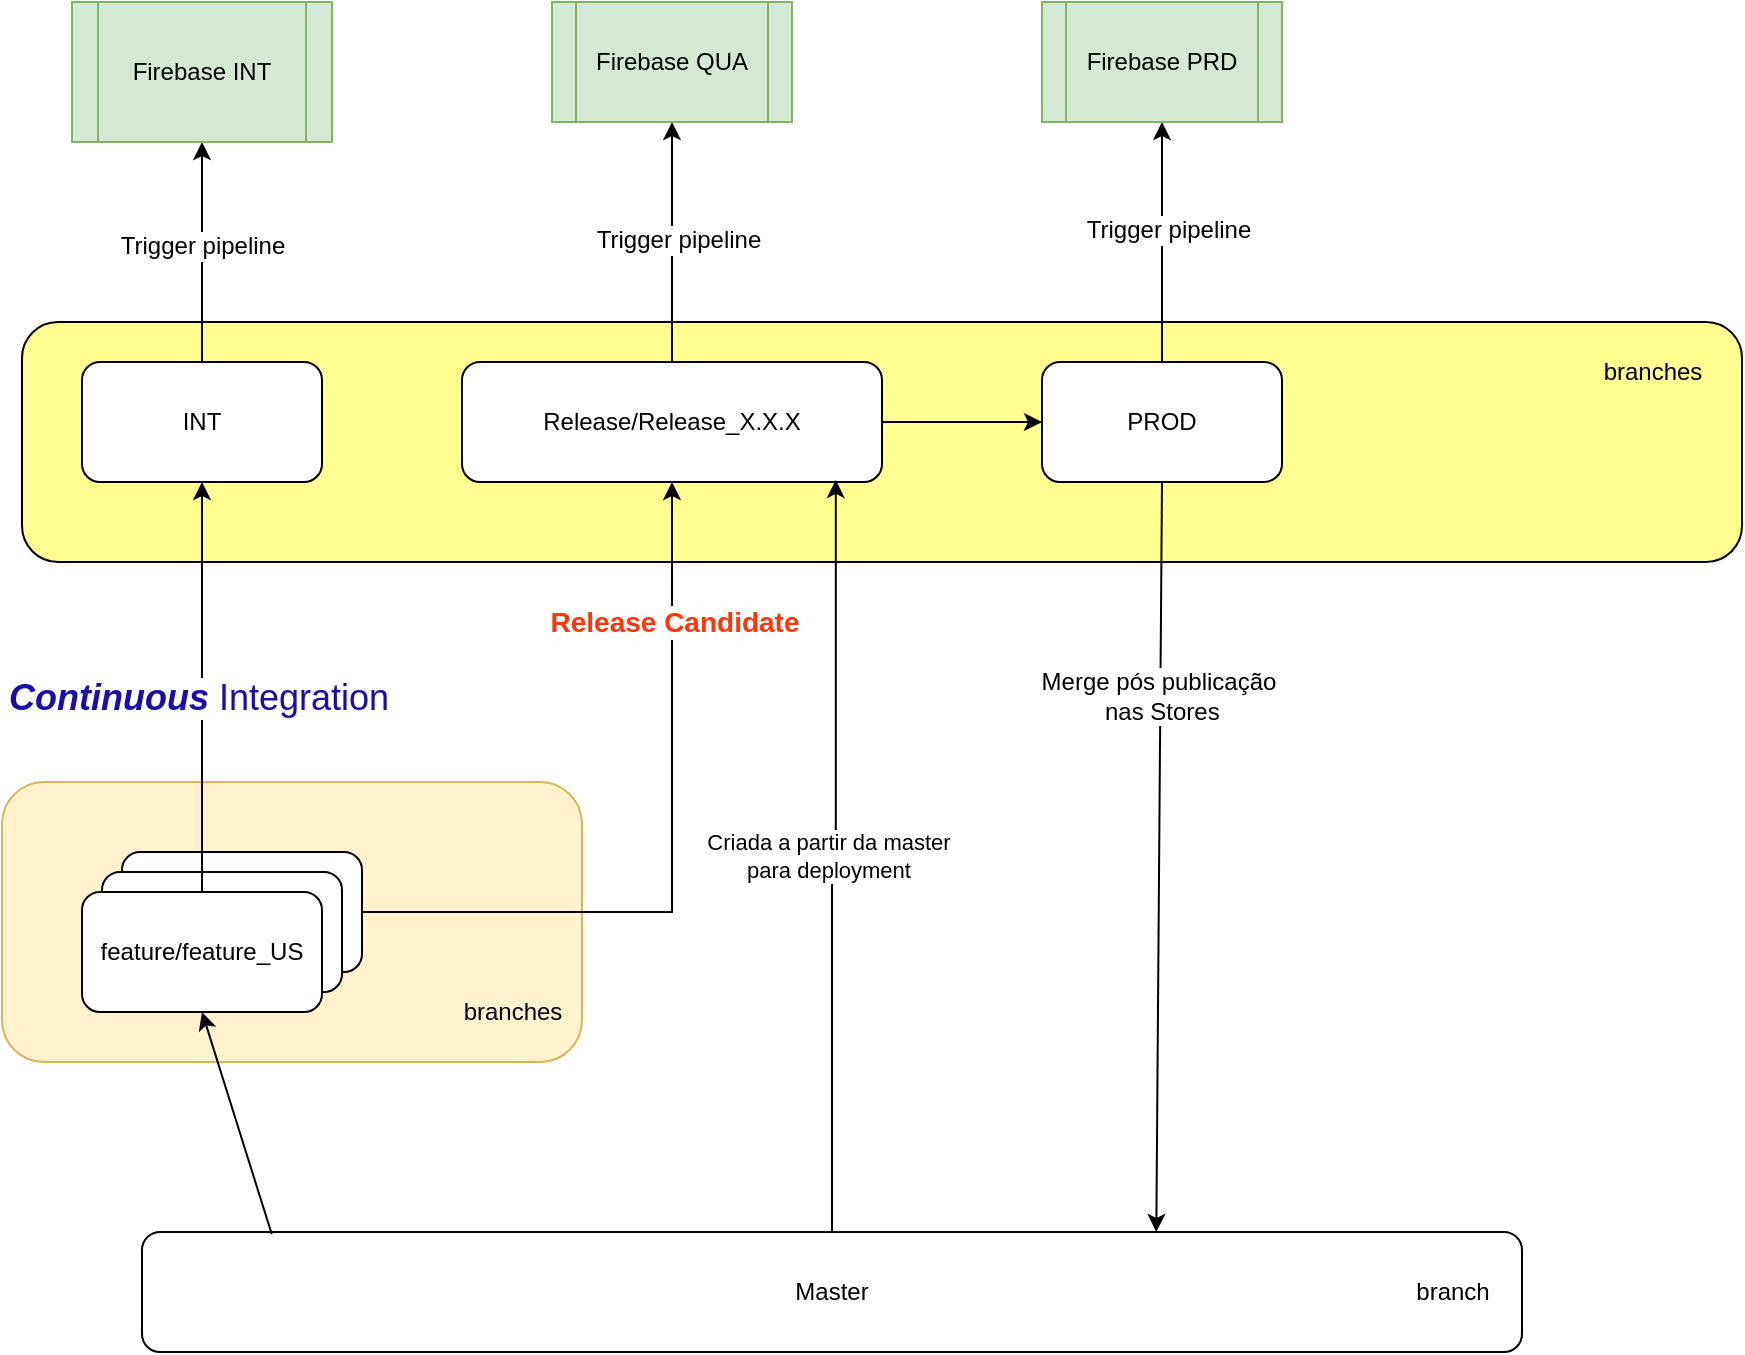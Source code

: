 <mxfile version="28.2.3">
  <diagram name="Página-1" id="aZhOI2Rf11P-X5zS5xGF">
    <mxGraphModel dx="1418" dy="868" grid="1" gridSize="10" guides="1" tooltips="1" connect="1" arrows="1" fold="1" page="1" pageScale="1" pageWidth="827" pageHeight="1169" math="0" shadow="0">
      <root>
        <mxCell id="0" />
        <mxCell id="1" parent="0" />
        <mxCell id="M8hkXP_kOSwks7LkfX3K-2" value="" style="rounded=1;whiteSpace=wrap;html=1;fillColor=#FFFE91;" parent="1" vertex="1">
          <mxGeometry x="180" y="320" width="860" height="120" as="geometry" />
        </mxCell>
        <mxCell id="M8hkXP_kOSwks7LkfX3K-39" style="edgeStyle=orthogonalEdgeStyle;rounded=0;orthogonalLoop=1;jettySize=auto;html=1;entryX=0.5;entryY=1;entryDx=0;entryDy=0;" parent="1" source="M8hkXP_kOSwks7LkfX3K-6" target="M8hkXP_kOSwks7LkfX3K-18" edge="1">
          <mxGeometry relative="1" as="geometry" />
        </mxCell>
        <mxCell id="M8hkXP_kOSwks7LkfX3K-45" value="&lt;font style=&quot;font-size: 12px;&quot;&gt;Trigger pipeline&lt;/font&gt;" style="edgeLabel;html=1;align=center;verticalAlign=middle;resizable=0;points=[];" parent="M8hkXP_kOSwks7LkfX3K-39" vertex="1" connectable="0">
          <mxGeometry x="0.054" relative="1" as="geometry">
            <mxPoint as="offset" />
          </mxGeometry>
        </mxCell>
        <mxCell id="M8hkXP_kOSwks7LkfX3K-6" value="INT" style="rounded=1;whiteSpace=wrap;html=1;" parent="1" vertex="1">
          <mxGeometry x="210" y="340" width="120" height="60" as="geometry" />
        </mxCell>
        <mxCell id="M8hkXP_kOSwks7LkfX3K-7" value="" style="rounded=1;whiteSpace=wrap;html=1;fillColor=#fff2cc;strokeColor=#d6b656;" parent="1" vertex="1">
          <mxGeometry x="170" y="550" width="290" height="140" as="geometry" />
        </mxCell>
        <mxCell id="M8hkXP_kOSwks7LkfX3K-17" style="edgeStyle=orthogonalEdgeStyle;rounded=0;orthogonalLoop=1;jettySize=auto;html=1;" parent="1" source="M8hkXP_kOSwks7LkfX3K-8" target="M8hkXP_kOSwks7LkfX3K-9" edge="1">
          <mxGeometry relative="1" as="geometry" />
        </mxCell>
        <mxCell id="M8hkXP_kOSwks7LkfX3K-28" value="&lt;font style=&quot;font-size: 14px; color: rgb(255, 53, 12);&quot;&gt;&lt;b&gt;Release Candidate&lt;/b&gt;&lt;/font&gt;" style="edgeLabel;html=1;align=center;verticalAlign=middle;resizable=0;points=[];" parent="M8hkXP_kOSwks7LkfX3K-17" vertex="1" connectable="0">
          <mxGeometry x="0.625" y="-1" relative="1" as="geometry">
            <mxPoint as="offset" />
          </mxGeometry>
        </mxCell>
        <mxCell id="M8hkXP_kOSwks7LkfX3K-8" value="feature_US" style="rounded=1;whiteSpace=wrap;html=1;" parent="1" vertex="1">
          <mxGeometry x="230" y="585" width="120" height="60" as="geometry" />
        </mxCell>
        <mxCell id="M8hkXP_kOSwks7LkfX3K-22" style="edgeStyle=orthogonalEdgeStyle;rounded=0;orthogonalLoop=1;jettySize=auto;html=1;" parent="1" source="M8hkXP_kOSwks7LkfX3K-9" target="M8hkXP_kOSwks7LkfX3K-12" edge="1">
          <mxGeometry relative="1" as="geometry" />
        </mxCell>
        <mxCell id="M8hkXP_kOSwks7LkfX3K-25" style="edgeStyle=orthogonalEdgeStyle;rounded=0;orthogonalLoop=1;jettySize=auto;html=1;" parent="1" source="M8hkXP_kOSwks7LkfX3K-9" target="M8hkXP_kOSwks7LkfX3K-21" edge="1">
          <mxGeometry relative="1" as="geometry" />
        </mxCell>
        <mxCell id="M8hkXP_kOSwks7LkfX3K-46" value="&lt;font style=&quot;font-size: 12px;&quot;&gt;Trigger pipeline&lt;/font&gt;" style="edgeLabel;html=1;align=center;verticalAlign=middle;resizable=0;points=[];" parent="M8hkXP_kOSwks7LkfX3K-25" vertex="1" connectable="0">
          <mxGeometry x="0.017" y="-3" relative="1" as="geometry">
            <mxPoint as="offset" />
          </mxGeometry>
        </mxCell>
        <mxCell id="M8hkXP_kOSwks7LkfX3K-9" value="Release/Release_X.X.X" style="rounded=1;whiteSpace=wrap;html=1;" parent="1" vertex="1">
          <mxGeometry x="400" y="340" width="210" height="60" as="geometry" />
        </mxCell>
        <mxCell id="M8hkXP_kOSwks7LkfX3K-27" style="edgeStyle=orthogonalEdgeStyle;rounded=0;orthogonalLoop=1;jettySize=auto;html=1;entryX=0.5;entryY=1;entryDx=0;entryDy=0;" parent="1" source="M8hkXP_kOSwks7LkfX3K-12" target="M8hkXP_kOSwks7LkfX3K-26" edge="1">
          <mxGeometry relative="1" as="geometry" />
        </mxCell>
        <mxCell id="M8hkXP_kOSwks7LkfX3K-47" value="&lt;font style=&quot;font-size: 12px;&quot;&gt;Trigger pipeline&lt;/font&gt;" style="edgeLabel;html=1;align=center;verticalAlign=middle;resizable=0;points=[];" parent="M8hkXP_kOSwks7LkfX3K-27" vertex="1" connectable="0">
          <mxGeometry x="0.1" y="-3" relative="1" as="geometry">
            <mxPoint as="offset" />
          </mxGeometry>
        </mxCell>
        <mxCell id="M8hkXP_kOSwks7LkfX3K-12" value="PROD" style="rounded=1;whiteSpace=wrap;html=1;" parent="1" vertex="1">
          <mxGeometry x="690" y="340" width="120" height="60" as="geometry" />
        </mxCell>
        <mxCell id="M8hkXP_kOSwks7LkfX3K-15" value="Master" style="rounded=1;whiteSpace=wrap;html=1;" parent="1" vertex="1">
          <mxGeometry x="240" y="775" width="690" height="60" as="geometry" />
        </mxCell>
        <mxCell id="M8hkXP_kOSwks7LkfX3K-18" value="Firebase INT" style="shape=process;whiteSpace=wrap;html=1;backgroundOutline=1;fillColor=#d5e8d4;strokeColor=#82b366;" parent="1" vertex="1">
          <mxGeometry x="205" y="160" width="130" height="70" as="geometry" />
        </mxCell>
        <mxCell id="M8hkXP_kOSwks7LkfX3K-21" value="Firebase QUA" style="shape=process;whiteSpace=wrap;html=1;backgroundOutline=1;fillColor=#d5e8d4;strokeColor=#82b366;" parent="1" vertex="1">
          <mxGeometry x="445" y="160" width="120" height="60" as="geometry" />
        </mxCell>
        <mxCell id="M8hkXP_kOSwks7LkfX3K-26" value="Firebase PRD" style="shape=process;whiteSpace=wrap;html=1;backgroundOutline=1;fillColor=#d5e8d4;strokeColor=#82b366;" parent="1" vertex="1">
          <mxGeometry x="690" y="160" width="120" height="60" as="geometry" />
        </mxCell>
        <mxCell id="M8hkXP_kOSwks7LkfX3K-35" value="feature_US" style="rounded=1;whiteSpace=wrap;html=1;" parent="1" vertex="1">
          <mxGeometry x="220" y="595" width="120" height="60" as="geometry" />
        </mxCell>
        <mxCell id="M8hkXP_kOSwks7LkfX3K-37" style="edgeStyle=orthogonalEdgeStyle;rounded=0;orthogonalLoop=1;jettySize=auto;html=1;" parent="1" source="M8hkXP_kOSwks7LkfX3K-36" target="M8hkXP_kOSwks7LkfX3K-6" edge="1">
          <mxGeometry relative="1" as="geometry" />
        </mxCell>
        <mxCell id="M8hkXP_kOSwks7LkfX3K-38" value="&lt;a style=&quot;color: rgb(26, 13, 171); text-decoration-line: none; -webkit-tap-highlight-color: rgba(0, 0, 0, 0.1); outline: 0px; font-family: &amp;quot;Google Sans&amp;quot;, Arial, sans-serif; font-size: 18px; text-align: start; text-wrap-mode: wrap;&quot; data-ved=&quot;2ahUKEwjM7o7MzOKPAxUdnf0HHaxjOVgQkeECKAB6BAgpEAE&quot; tabindex=&quot;0&quot; role=&quot;button&quot; href=&quot;https://www.google.com/search?sca_esv=0552b0ba02155725&amp;amp;sxsrf=AE3TifOiXlHq9svLUM2szQaXvpw8ZoYryQ:1758208373019&amp;amp;q=Continuous+Integration&amp;amp;spell=1&amp;amp;sa=X&amp;amp;ved=2ahUKEwjM7o7MzOKPAxUdnf0HHaxjOVgQkeECKAB6BAgpEAE&quot; id=&quot;fprsl&quot;&gt;&lt;b&gt;&lt;i&gt;Continuous&lt;/i&gt;&lt;/b&gt;&amp;nbsp;Integration&lt;/a&gt;" style="edgeLabel;html=1;align=center;verticalAlign=middle;resizable=0;points=[];" parent="M8hkXP_kOSwks7LkfX3K-37" vertex="1" connectable="0">
          <mxGeometry x="-0.054" y="2" relative="1" as="geometry">
            <mxPoint as="offset" />
          </mxGeometry>
        </mxCell>
        <mxCell id="M8hkXP_kOSwks7LkfX3K-36" value="feature/feature_US" style="rounded=1;whiteSpace=wrap;html=1;" parent="1" vertex="1">
          <mxGeometry x="210" y="605" width="120" height="60" as="geometry" />
        </mxCell>
        <mxCell id="M8hkXP_kOSwks7LkfX3K-42" value="" style="endArrow=classic;html=1;rounded=0;exitX=0.094;exitY=0.017;exitDx=0;exitDy=0;exitPerimeter=0;entryX=0.5;entryY=1;entryDx=0;entryDy=0;" parent="1" source="M8hkXP_kOSwks7LkfX3K-15" target="M8hkXP_kOSwks7LkfX3K-36" edge="1">
          <mxGeometry width="50" height="50" relative="1" as="geometry">
            <mxPoint x="490" y="500" as="sourcePoint" />
            <mxPoint x="540" y="450" as="targetPoint" />
          </mxGeometry>
        </mxCell>
        <mxCell id="M8hkXP_kOSwks7LkfX3K-43" value="" style="endArrow=classic;html=1;rounded=0;exitX=0.5;exitY=1;exitDx=0;exitDy=0;entryX=0.735;entryY=0;entryDx=0;entryDy=0;entryPerimeter=0;" parent="1" source="M8hkXP_kOSwks7LkfX3K-12" target="M8hkXP_kOSwks7LkfX3K-15" edge="1">
          <mxGeometry width="50" height="50" relative="1" as="geometry">
            <mxPoint x="490" y="500" as="sourcePoint" />
            <mxPoint x="540" y="450" as="targetPoint" />
          </mxGeometry>
        </mxCell>
        <mxCell id="M8hkXP_kOSwks7LkfX3K-49" value="&lt;font style=&quot;font-size: 12px;&quot;&gt;Merge pós publicação&lt;br&gt;&amp;nbsp;nas Stores&lt;/font&gt;" style="edgeLabel;html=1;align=center;verticalAlign=middle;resizable=0;points=[];" parent="M8hkXP_kOSwks7LkfX3K-43" vertex="1" connectable="0">
          <mxGeometry x="-0.431" y="-1" relative="1" as="geometry">
            <mxPoint as="offset" />
          </mxGeometry>
        </mxCell>
        <mxCell id="M8hkXP_kOSwks7LkfX3K-44" style="edgeStyle=orthogonalEdgeStyle;rounded=0;orthogonalLoop=1;jettySize=auto;html=1;entryX=0.89;entryY=0.983;entryDx=0;entryDy=0;entryPerimeter=0;" parent="1" source="M8hkXP_kOSwks7LkfX3K-15" target="M8hkXP_kOSwks7LkfX3K-9" edge="1">
          <mxGeometry relative="1" as="geometry" />
        </mxCell>
        <mxCell id="Q2KcRwAVCcZIG1G0tkxW-2" value="Criada a partir da master&lt;br&gt;para deployment" style="edgeLabel;html=1;align=center;verticalAlign=middle;resizable=0;points=[];" vertex="1" connectable="0" parent="M8hkXP_kOSwks7LkfX3K-44">
          <mxGeometry x="-0.008" y="3" relative="1" as="geometry">
            <mxPoint x="-2" y="2" as="offset" />
          </mxGeometry>
        </mxCell>
        <mxCell id="M8hkXP_kOSwks7LkfX3K-50" value="branches" style="text;html=1;align=center;verticalAlign=middle;resizable=0;points=[];autosize=1;strokeColor=none;fillColor=none;" parent="1" vertex="1">
          <mxGeometry x="960" y="330" width="70" height="30" as="geometry" />
        </mxCell>
        <mxCell id="M8hkXP_kOSwks7LkfX3K-51" value="branch" style="text;html=1;align=center;verticalAlign=middle;resizable=0;points=[];autosize=1;strokeColor=none;fillColor=none;" parent="1" vertex="1">
          <mxGeometry x="865" y="790" width="60" height="30" as="geometry" />
        </mxCell>
        <mxCell id="Q2KcRwAVCcZIG1G0tkxW-1" value="branches" style="text;html=1;align=center;verticalAlign=middle;resizable=0;points=[];autosize=1;strokeColor=none;fillColor=none;" vertex="1" parent="1">
          <mxGeometry x="390" y="650" width="70" height="30" as="geometry" />
        </mxCell>
      </root>
    </mxGraphModel>
  </diagram>
</mxfile>
